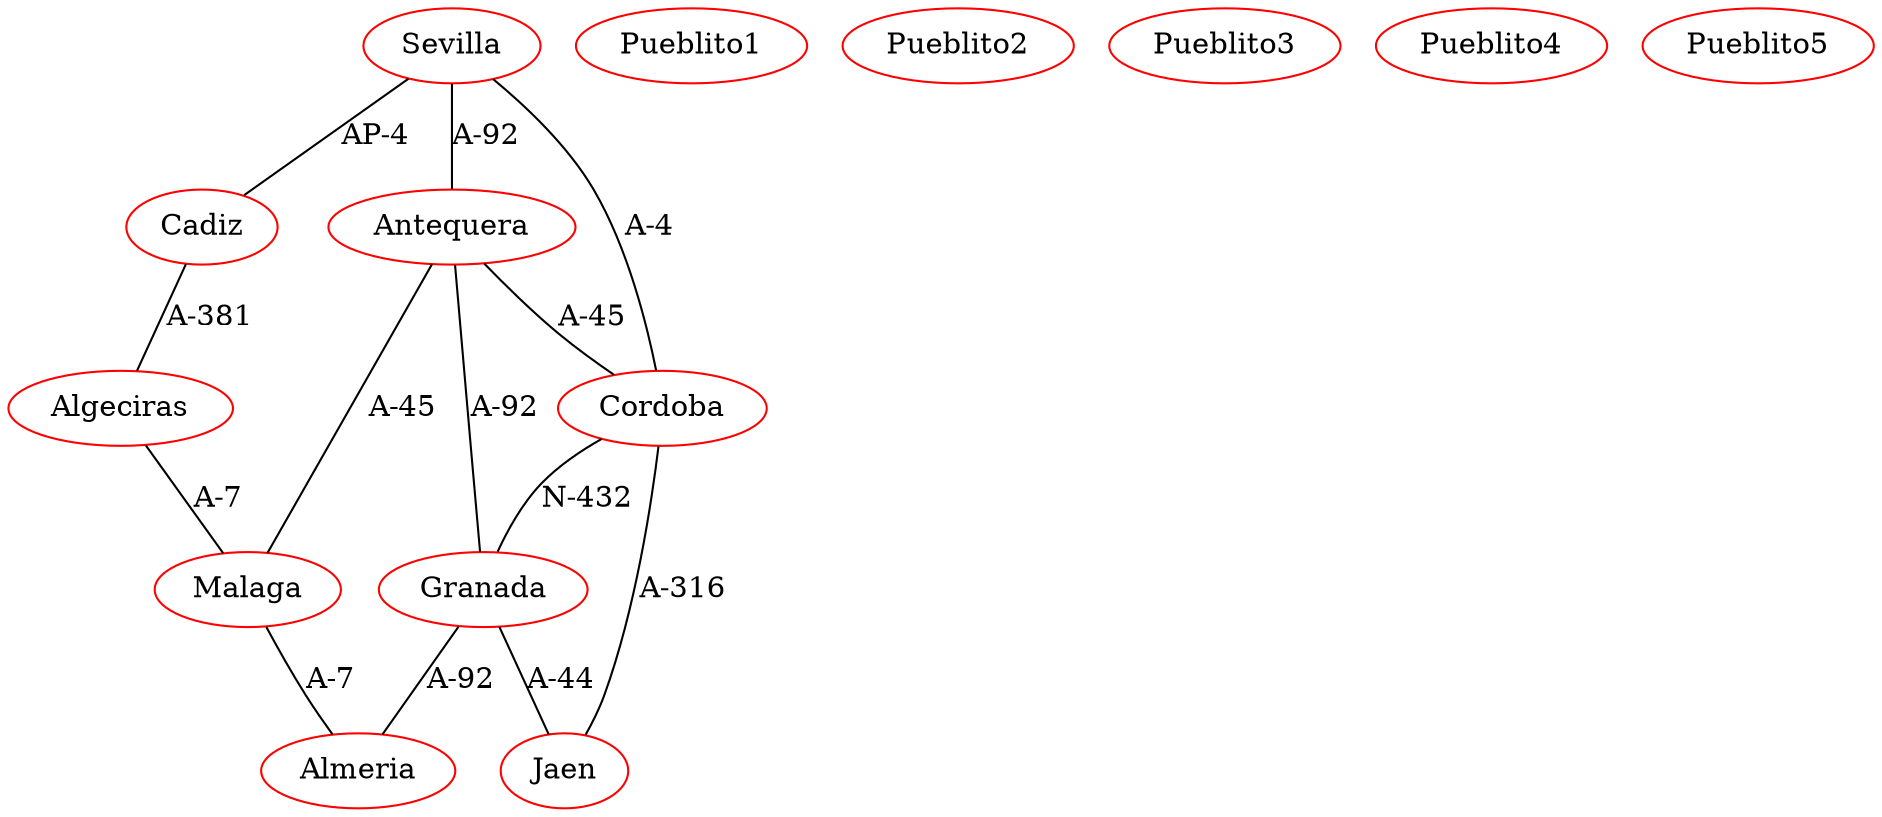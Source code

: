 strict graph G {
  1 [ color="red" label="Sevilla" ];
  2 [ color="red" label="Granada" ];
  3 [ color="red" label="Cadiz" ];
  4 [ color="red" label="Cordoba" ];
  5 [ color="red" label="Malaga" ];
  6 [ color="red" label="Antequera" ];
  7 [ color="red" label="Almeria" ];
  8 [ color="red" label="Jaen" ];
  9 [ color="red" label="Algeciras" ];
  10 [ color="red" label="Pueblito1" ];
  11 [ color="red" label="Pueblito2" ];
  12 [ color="red" label="Pueblito3" ];
  13 [ color="red" label="Pueblito4" ];
  14 [ color="red" label="Pueblito5" ];
  1 -- 4 [ style="solid" label="A-4" ];
  1 -- 3 [ style="solid" label="AP-4" ];
  1 -- 6 [ style="solid" label="A-92" ];
  6 -- 2 [ style="solid" label="A-92" ];
  6 -- 5 [ style="solid" label="A-45" ];
  6 -- 4 [ style="solid" label="A-45" ];
  5 -- 7 [ style="solid" label="A-7" ];
  4 -- 8 [ style="solid" label="A-316" ];
  4 -- 2 [ style="solid" label="N-432" ];
  2 -- 7 [ style="solid" label="A-92" ];
  2 -- 8 [ style="solid" label="A-44" ];
  3 -- 9 [ style="solid" label="A-381" ];
  9 -- 5 [ style="solid" label="A-7" ];
}
